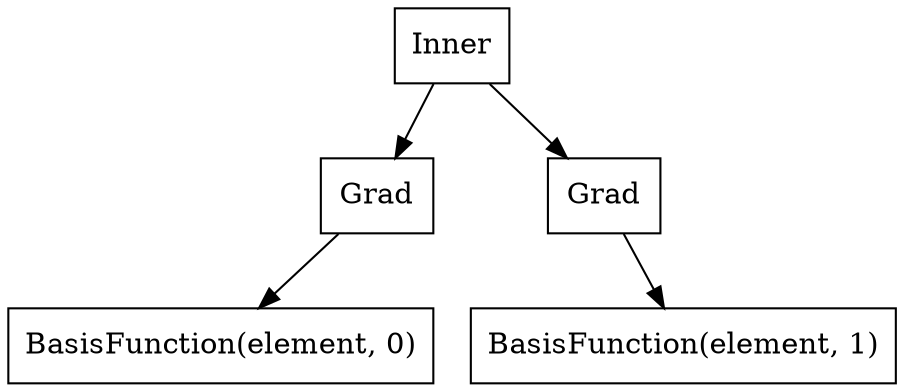 digraph Stiffness
{
  node [shape="box"] ;
//  edge [arrowtail=odiamond, arrowhead=none];
  n1 [label="Inner"];
  n2 [label="Grad"];
  n3 [label="Grad"];
  n4 [label="BasisFunction(element, 0)"];
  n5 [label="BasisFunction(element, 1)"];
  n2 -> n4;
  n3 -> n5;
  n1 -> n2;
  n1 -> n3;
}
